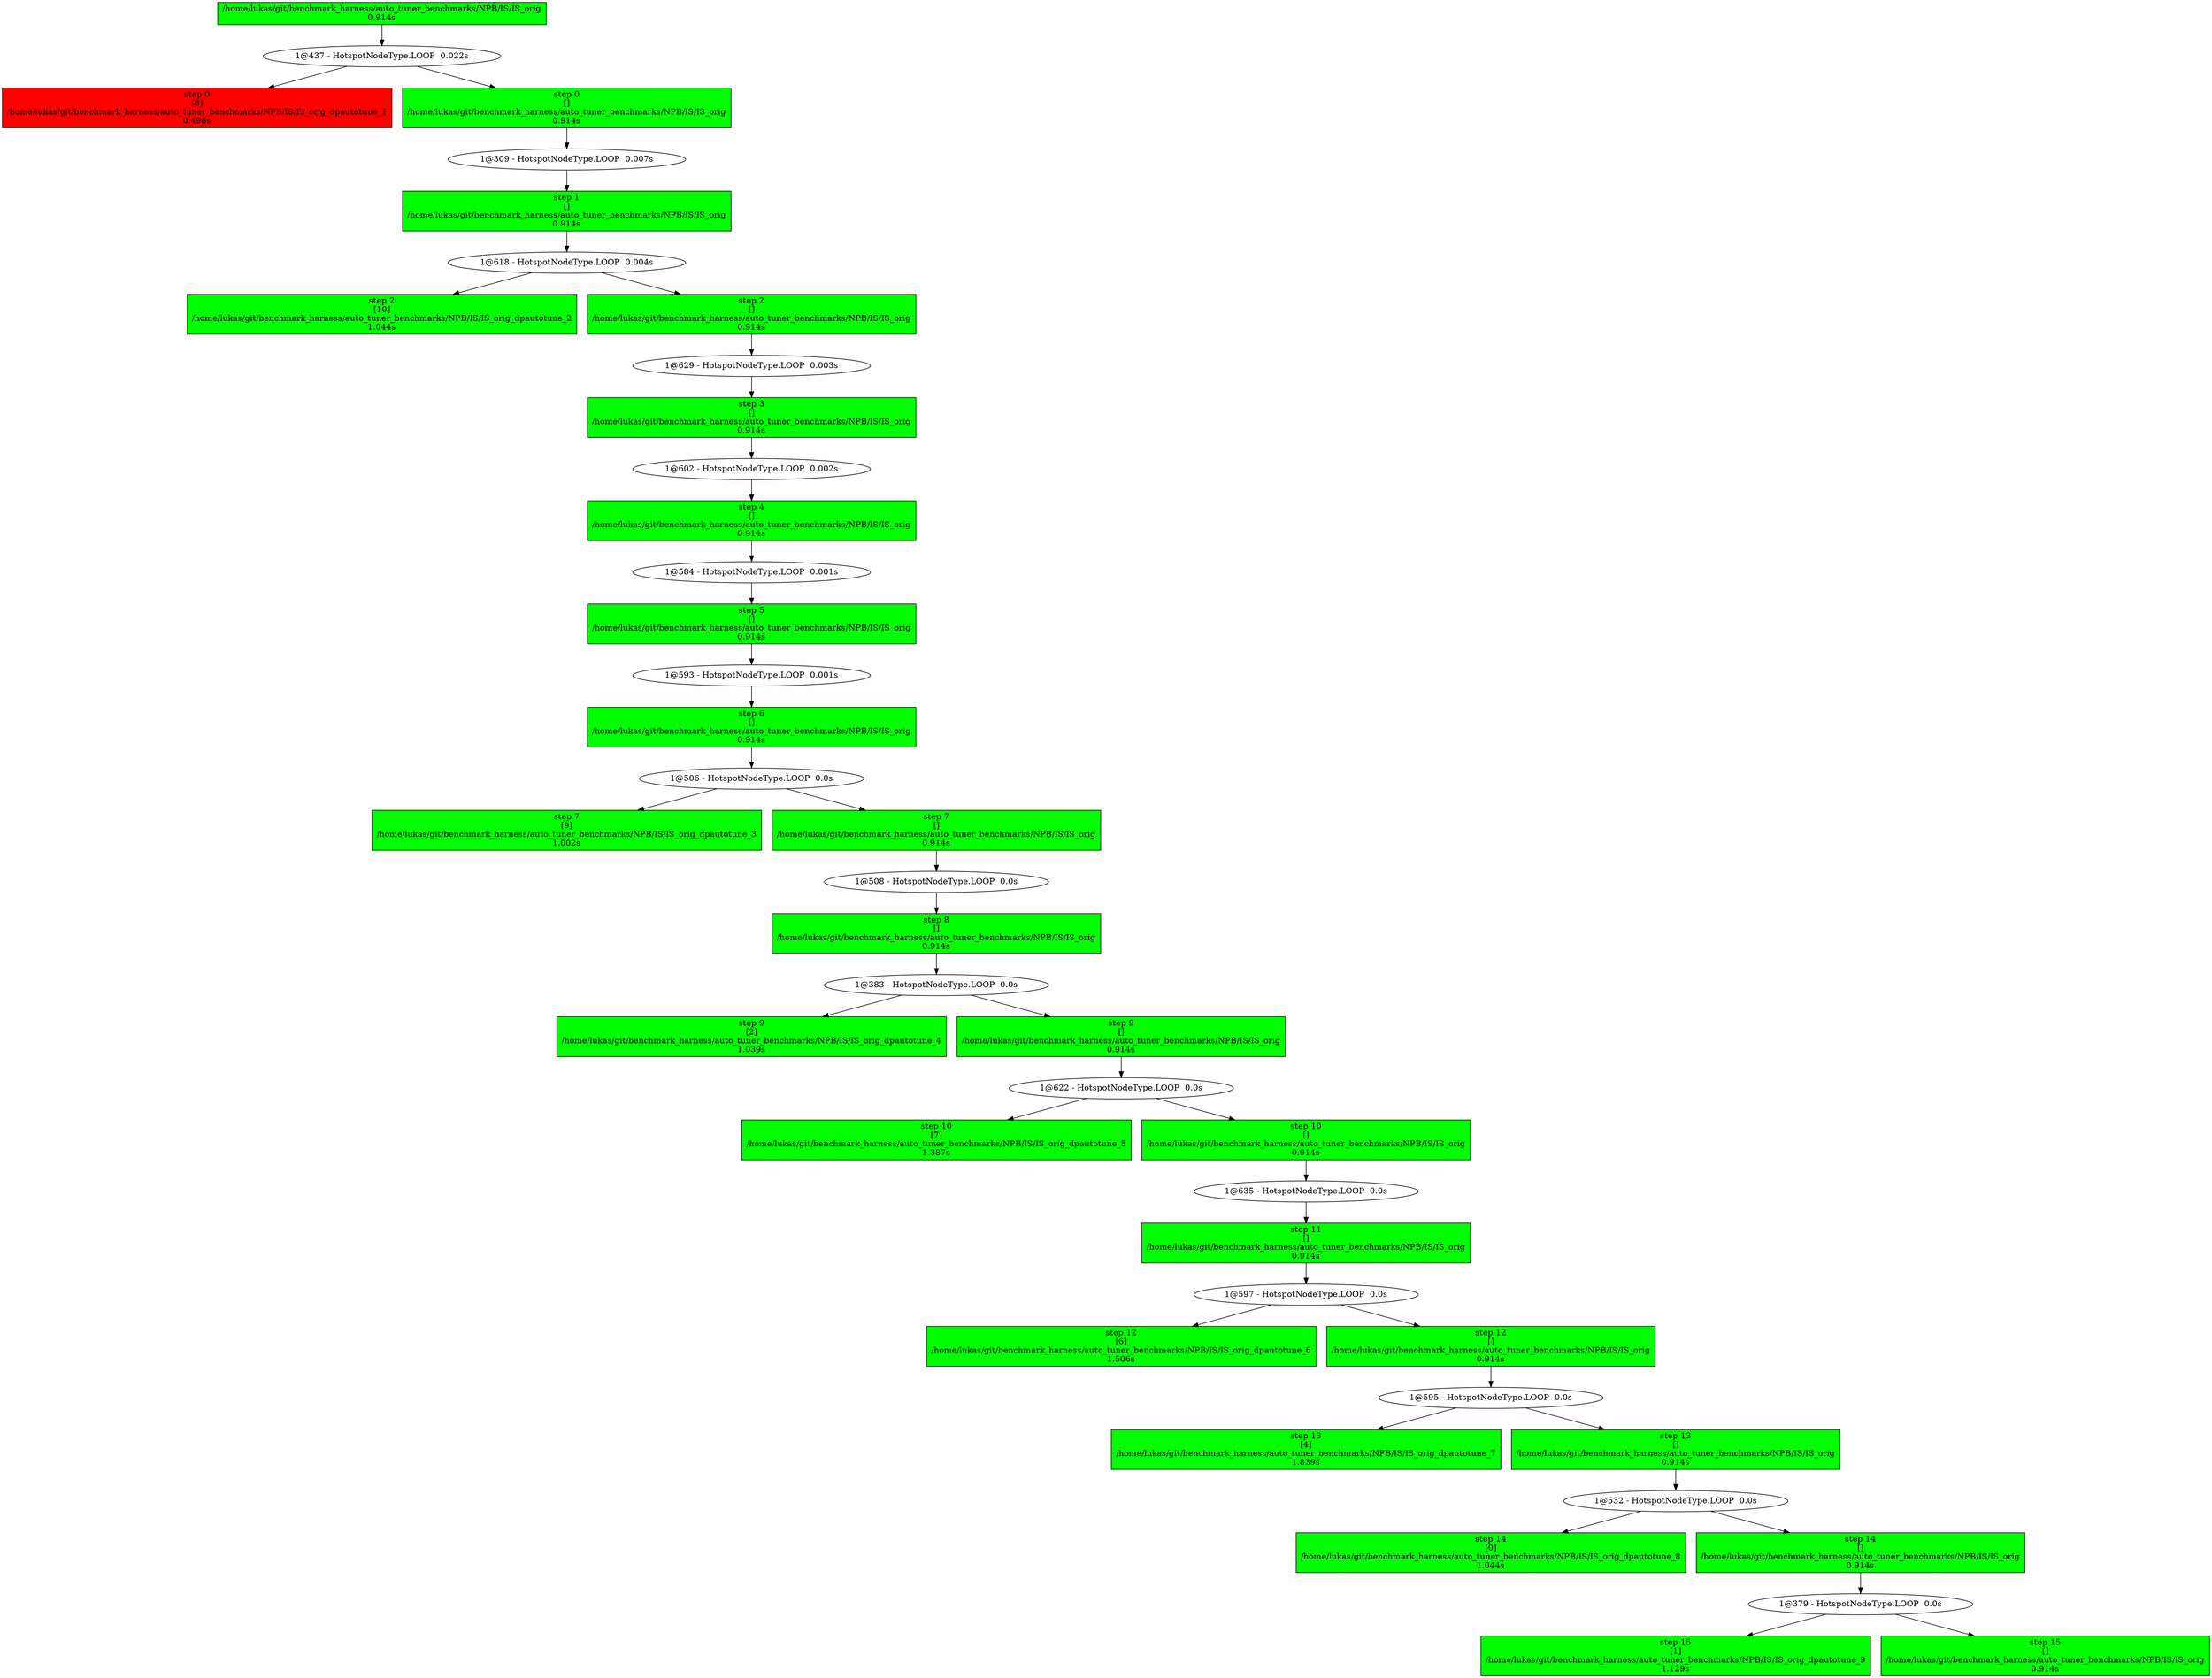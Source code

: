 strict digraph  {
"/home/lukas/git/benchmark_harness/auto_tuner_benchmarks/NPB/IS/IS_orig\n0.914s" [color=black, fillcolor=green, style=filled, shape=box];
"1@437 - HotspotNodeType.LOOP  0.022s" [color=black, fillcolor=white, style=filled];
"step 0\n[8]\n/home/lukas/git/benchmark_harness/auto_tuner_benchmarks/NPB/IS/IS_orig_dpautotune_1\n0.498s" [color=black, fillcolor=red, shape=box, style=filled];
"step 0\n[]\n/home/lukas/git/benchmark_harness/auto_tuner_benchmarks/NPB/IS/IS_orig\n0.914s" [color=black, fillcolor=green, shape=box, style=filled];
"1@309 - HotspotNodeType.LOOP  0.007s" [color=black, fillcolor=white, style=filled];
"step 1\n[]\n/home/lukas/git/benchmark_harness/auto_tuner_benchmarks/NPB/IS/IS_orig\n0.914s" [color=black, fillcolor=green, shape=box, style=filled];
"1@618 - HotspotNodeType.LOOP  0.004s" [color=black, fillcolor=white, style=filled];
"step 2\n[10]\n/home/lukas/git/benchmark_harness/auto_tuner_benchmarks/NPB/IS/IS_orig_dpautotune_2\n1.044s" [color=black, fillcolor=green, shape=box, style=filled];
"step 2\n[]\n/home/lukas/git/benchmark_harness/auto_tuner_benchmarks/NPB/IS/IS_orig\n0.914s" [color=black, fillcolor=green, shape=box, style=filled];
"1@629 - HotspotNodeType.LOOP  0.003s" [color=black, fillcolor=white, style=filled];
"step 3\n[]\n/home/lukas/git/benchmark_harness/auto_tuner_benchmarks/NPB/IS/IS_orig\n0.914s" [color=black, fillcolor=green, shape=box, style=filled];
"1@602 - HotspotNodeType.LOOP  0.002s" [color=black, fillcolor=white, style=filled];
"step 4\n[]\n/home/lukas/git/benchmark_harness/auto_tuner_benchmarks/NPB/IS/IS_orig\n0.914s" [color=black, fillcolor=green, shape=box, style=filled];
"1@584 - HotspotNodeType.LOOP  0.001s" [color=black, fillcolor=white, style=filled];
"step 5\n[]\n/home/lukas/git/benchmark_harness/auto_tuner_benchmarks/NPB/IS/IS_orig\n0.914s" [color=black, fillcolor=green, shape=box, style=filled];
"1@593 - HotspotNodeType.LOOP  0.001s" [color=black, fillcolor=white, style=filled];
"step 6\n[]\n/home/lukas/git/benchmark_harness/auto_tuner_benchmarks/NPB/IS/IS_orig\n0.914s" [color=black, fillcolor=green, shape=box, style=filled];
"1@506 - HotspotNodeType.LOOP  0.0s" [color=black, fillcolor=white, style=filled];
"step 7\n[9]\n/home/lukas/git/benchmark_harness/auto_tuner_benchmarks/NPB/IS/IS_orig_dpautotune_3\n1.002s" [color=black, fillcolor=green, shape=box, style=filled];
"step 7\n[]\n/home/lukas/git/benchmark_harness/auto_tuner_benchmarks/NPB/IS/IS_orig\n0.914s" [color=black, fillcolor=green, shape=box, style=filled];
"1@508 - HotspotNodeType.LOOP  0.0s" [color=black, fillcolor=white, style=filled];
"step 8\n[]\n/home/lukas/git/benchmark_harness/auto_tuner_benchmarks/NPB/IS/IS_orig\n0.914s" [color=black, fillcolor=green, shape=box, style=filled];
"1@383 - HotspotNodeType.LOOP  0.0s" [color=black, fillcolor=white, style=filled];
"step 9\n[2]\n/home/lukas/git/benchmark_harness/auto_tuner_benchmarks/NPB/IS/IS_orig_dpautotune_4\n1.039s" [color=black, fillcolor=green, shape=box, style=filled];
"step 9\n[]\n/home/lukas/git/benchmark_harness/auto_tuner_benchmarks/NPB/IS/IS_orig\n0.914s" [color=black, fillcolor=green, shape=box, style=filled];
"1@622 - HotspotNodeType.LOOP  0.0s" [color=black, fillcolor=white, style=filled];
"step 10\n[7]\n/home/lukas/git/benchmark_harness/auto_tuner_benchmarks/NPB/IS/IS_orig_dpautotune_5\n1.387s" [color=black, fillcolor=green, shape=box, style=filled];
"step 10\n[]\n/home/lukas/git/benchmark_harness/auto_tuner_benchmarks/NPB/IS/IS_orig\n0.914s" [color=black, fillcolor=green, shape=box, style=filled];
"1@635 - HotspotNodeType.LOOP  0.0s" [color=black, fillcolor=white, style=filled];
"step 11\n[]\n/home/lukas/git/benchmark_harness/auto_tuner_benchmarks/NPB/IS/IS_orig\n0.914s" [color=black, fillcolor=green, shape=box, style=filled];
"1@597 - HotspotNodeType.LOOP  0.0s" [color=black, fillcolor=white, style=filled];
"step 12\n[6]\n/home/lukas/git/benchmark_harness/auto_tuner_benchmarks/NPB/IS/IS_orig_dpautotune_6\n1.506s" [color=black, fillcolor=green, shape=box, style=filled];
"step 12\n[]\n/home/lukas/git/benchmark_harness/auto_tuner_benchmarks/NPB/IS/IS_orig\n0.914s" [color=black, fillcolor=green, shape=box, style=filled];
"1@595 - HotspotNodeType.LOOP  0.0s" [color=black, fillcolor=white, style=filled];
"step 13\n[4]\n/home/lukas/git/benchmark_harness/auto_tuner_benchmarks/NPB/IS/IS_orig_dpautotune_7\n1.839s" [color=black, fillcolor=green, shape=box, style=filled];
"step 13\n[]\n/home/lukas/git/benchmark_harness/auto_tuner_benchmarks/NPB/IS/IS_orig\n0.914s" [color=black, fillcolor=green, shape=box, style=filled];
"1@532 - HotspotNodeType.LOOP  0.0s" [color=black, fillcolor=white, style=filled];
"step 14\n[0]\n/home/lukas/git/benchmark_harness/auto_tuner_benchmarks/NPB/IS/IS_orig_dpautotune_8\n1.044s" [color=black, fillcolor=green, shape=box, style=filled];
"step 14\n[]\n/home/lukas/git/benchmark_harness/auto_tuner_benchmarks/NPB/IS/IS_orig\n0.914s" [color=black, fillcolor=green, shape=box, style=filled];
"1@379 - HotspotNodeType.LOOP  0.0s" [color=black, fillcolor=white, style=filled];
"step 15\n[1]\n/home/lukas/git/benchmark_harness/auto_tuner_benchmarks/NPB/IS/IS_orig_dpautotune_9\n1.129s" [color=black, fillcolor=green, shape=box, style=filled];
"step 15\n[]\n/home/lukas/git/benchmark_harness/auto_tuner_benchmarks/NPB/IS/IS_orig\n0.914s" [color=black, fillcolor=green, shape=box, style=filled];
"/home/lukas/git/benchmark_harness/auto_tuner_benchmarks/NPB/IS/IS_orig\n0.914s" -> "1@437 - HotspotNodeType.LOOP  0.022s";
"1@437 - HotspotNodeType.LOOP  0.022s" -> "step 0\n[8]\n/home/lukas/git/benchmark_harness/auto_tuner_benchmarks/NPB/IS/IS_orig_dpautotune_1\n0.498s";
"1@437 - HotspotNodeType.LOOP  0.022s" -> "step 0\n[]\n/home/lukas/git/benchmark_harness/auto_tuner_benchmarks/NPB/IS/IS_orig\n0.914s";
"step 0\n[]\n/home/lukas/git/benchmark_harness/auto_tuner_benchmarks/NPB/IS/IS_orig\n0.914s" -> "1@309 - HotspotNodeType.LOOP  0.007s";
"1@309 - HotspotNodeType.LOOP  0.007s" -> "step 1\n[]\n/home/lukas/git/benchmark_harness/auto_tuner_benchmarks/NPB/IS/IS_orig\n0.914s";
"step 1\n[]\n/home/lukas/git/benchmark_harness/auto_tuner_benchmarks/NPB/IS/IS_orig\n0.914s" -> "1@618 - HotspotNodeType.LOOP  0.004s";
"1@618 - HotspotNodeType.LOOP  0.004s" -> "step 2\n[10]\n/home/lukas/git/benchmark_harness/auto_tuner_benchmarks/NPB/IS/IS_orig_dpautotune_2\n1.044s";
"1@618 - HotspotNodeType.LOOP  0.004s" -> "step 2\n[]\n/home/lukas/git/benchmark_harness/auto_tuner_benchmarks/NPB/IS/IS_orig\n0.914s";
"step 2\n[]\n/home/lukas/git/benchmark_harness/auto_tuner_benchmarks/NPB/IS/IS_orig\n0.914s" -> "1@629 - HotspotNodeType.LOOP  0.003s";
"1@629 - HotspotNodeType.LOOP  0.003s" -> "step 3\n[]\n/home/lukas/git/benchmark_harness/auto_tuner_benchmarks/NPB/IS/IS_orig\n0.914s";
"step 3\n[]\n/home/lukas/git/benchmark_harness/auto_tuner_benchmarks/NPB/IS/IS_orig\n0.914s" -> "1@602 - HotspotNodeType.LOOP  0.002s";
"1@602 - HotspotNodeType.LOOP  0.002s" -> "step 4\n[]\n/home/lukas/git/benchmark_harness/auto_tuner_benchmarks/NPB/IS/IS_orig\n0.914s";
"step 4\n[]\n/home/lukas/git/benchmark_harness/auto_tuner_benchmarks/NPB/IS/IS_orig\n0.914s" -> "1@584 - HotspotNodeType.LOOP  0.001s";
"1@584 - HotspotNodeType.LOOP  0.001s" -> "step 5\n[]\n/home/lukas/git/benchmark_harness/auto_tuner_benchmarks/NPB/IS/IS_orig\n0.914s";
"step 5\n[]\n/home/lukas/git/benchmark_harness/auto_tuner_benchmarks/NPB/IS/IS_orig\n0.914s" -> "1@593 - HotspotNodeType.LOOP  0.001s";
"1@593 - HotspotNodeType.LOOP  0.001s" -> "step 6\n[]\n/home/lukas/git/benchmark_harness/auto_tuner_benchmarks/NPB/IS/IS_orig\n0.914s";
"step 6\n[]\n/home/lukas/git/benchmark_harness/auto_tuner_benchmarks/NPB/IS/IS_orig\n0.914s" -> "1@506 - HotspotNodeType.LOOP  0.0s";
"1@506 - HotspotNodeType.LOOP  0.0s" -> "step 7\n[9]\n/home/lukas/git/benchmark_harness/auto_tuner_benchmarks/NPB/IS/IS_orig_dpautotune_3\n1.002s";
"1@506 - HotspotNodeType.LOOP  0.0s" -> "step 7\n[]\n/home/lukas/git/benchmark_harness/auto_tuner_benchmarks/NPB/IS/IS_orig\n0.914s";
"step 7\n[]\n/home/lukas/git/benchmark_harness/auto_tuner_benchmarks/NPB/IS/IS_orig\n0.914s" -> "1@508 - HotspotNodeType.LOOP  0.0s";
"1@508 - HotspotNodeType.LOOP  0.0s" -> "step 8\n[]\n/home/lukas/git/benchmark_harness/auto_tuner_benchmarks/NPB/IS/IS_orig\n0.914s";
"step 8\n[]\n/home/lukas/git/benchmark_harness/auto_tuner_benchmarks/NPB/IS/IS_orig\n0.914s" -> "1@383 - HotspotNodeType.LOOP  0.0s";
"1@383 - HotspotNodeType.LOOP  0.0s" -> "step 9\n[2]\n/home/lukas/git/benchmark_harness/auto_tuner_benchmarks/NPB/IS/IS_orig_dpautotune_4\n1.039s";
"1@383 - HotspotNodeType.LOOP  0.0s" -> "step 9\n[]\n/home/lukas/git/benchmark_harness/auto_tuner_benchmarks/NPB/IS/IS_orig\n0.914s";
"step 9\n[]\n/home/lukas/git/benchmark_harness/auto_tuner_benchmarks/NPB/IS/IS_orig\n0.914s" -> "1@622 - HotspotNodeType.LOOP  0.0s";
"1@622 - HotspotNodeType.LOOP  0.0s" -> "step 10\n[7]\n/home/lukas/git/benchmark_harness/auto_tuner_benchmarks/NPB/IS/IS_orig_dpautotune_5\n1.387s";
"1@622 - HotspotNodeType.LOOP  0.0s" -> "step 10\n[]\n/home/lukas/git/benchmark_harness/auto_tuner_benchmarks/NPB/IS/IS_orig\n0.914s";
"step 10\n[]\n/home/lukas/git/benchmark_harness/auto_tuner_benchmarks/NPB/IS/IS_orig\n0.914s" -> "1@635 - HotspotNodeType.LOOP  0.0s";
"1@635 - HotspotNodeType.LOOP  0.0s" -> "step 11\n[]\n/home/lukas/git/benchmark_harness/auto_tuner_benchmarks/NPB/IS/IS_orig\n0.914s";
"step 11\n[]\n/home/lukas/git/benchmark_harness/auto_tuner_benchmarks/NPB/IS/IS_orig\n0.914s" -> "1@597 - HotspotNodeType.LOOP  0.0s";
"1@597 - HotspotNodeType.LOOP  0.0s" -> "step 12\n[6]\n/home/lukas/git/benchmark_harness/auto_tuner_benchmarks/NPB/IS/IS_orig_dpautotune_6\n1.506s";
"1@597 - HotspotNodeType.LOOP  0.0s" -> "step 12\n[]\n/home/lukas/git/benchmark_harness/auto_tuner_benchmarks/NPB/IS/IS_orig\n0.914s";
"step 12\n[]\n/home/lukas/git/benchmark_harness/auto_tuner_benchmarks/NPB/IS/IS_orig\n0.914s" -> "1@595 - HotspotNodeType.LOOP  0.0s";
"1@595 - HotspotNodeType.LOOP  0.0s" -> "step 13\n[4]\n/home/lukas/git/benchmark_harness/auto_tuner_benchmarks/NPB/IS/IS_orig_dpautotune_7\n1.839s";
"1@595 - HotspotNodeType.LOOP  0.0s" -> "step 13\n[]\n/home/lukas/git/benchmark_harness/auto_tuner_benchmarks/NPB/IS/IS_orig\n0.914s";
"step 13\n[]\n/home/lukas/git/benchmark_harness/auto_tuner_benchmarks/NPB/IS/IS_orig\n0.914s" -> "1@532 - HotspotNodeType.LOOP  0.0s";
"1@532 - HotspotNodeType.LOOP  0.0s" -> "step 14\n[0]\n/home/lukas/git/benchmark_harness/auto_tuner_benchmarks/NPB/IS/IS_orig_dpautotune_8\n1.044s";
"1@532 - HotspotNodeType.LOOP  0.0s" -> "step 14\n[]\n/home/lukas/git/benchmark_harness/auto_tuner_benchmarks/NPB/IS/IS_orig\n0.914s";
"step 14\n[]\n/home/lukas/git/benchmark_harness/auto_tuner_benchmarks/NPB/IS/IS_orig\n0.914s" -> "1@379 - HotspotNodeType.LOOP  0.0s";
"1@379 - HotspotNodeType.LOOP  0.0s" -> "step 15\n[1]\n/home/lukas/git/benchmark_harness/auto_tuner_benchmarks/NPB/IS/IS_orig_dpautotune_9\n1.129s";
"1@379 - HotspotNodeType.LOOP  0.0s" -> "step 15\n[]\n/home/lukas/git/benchmark_harness/auto_tuner_benchmarks/NPB/IS/IS_orig\n0.914s";
}
